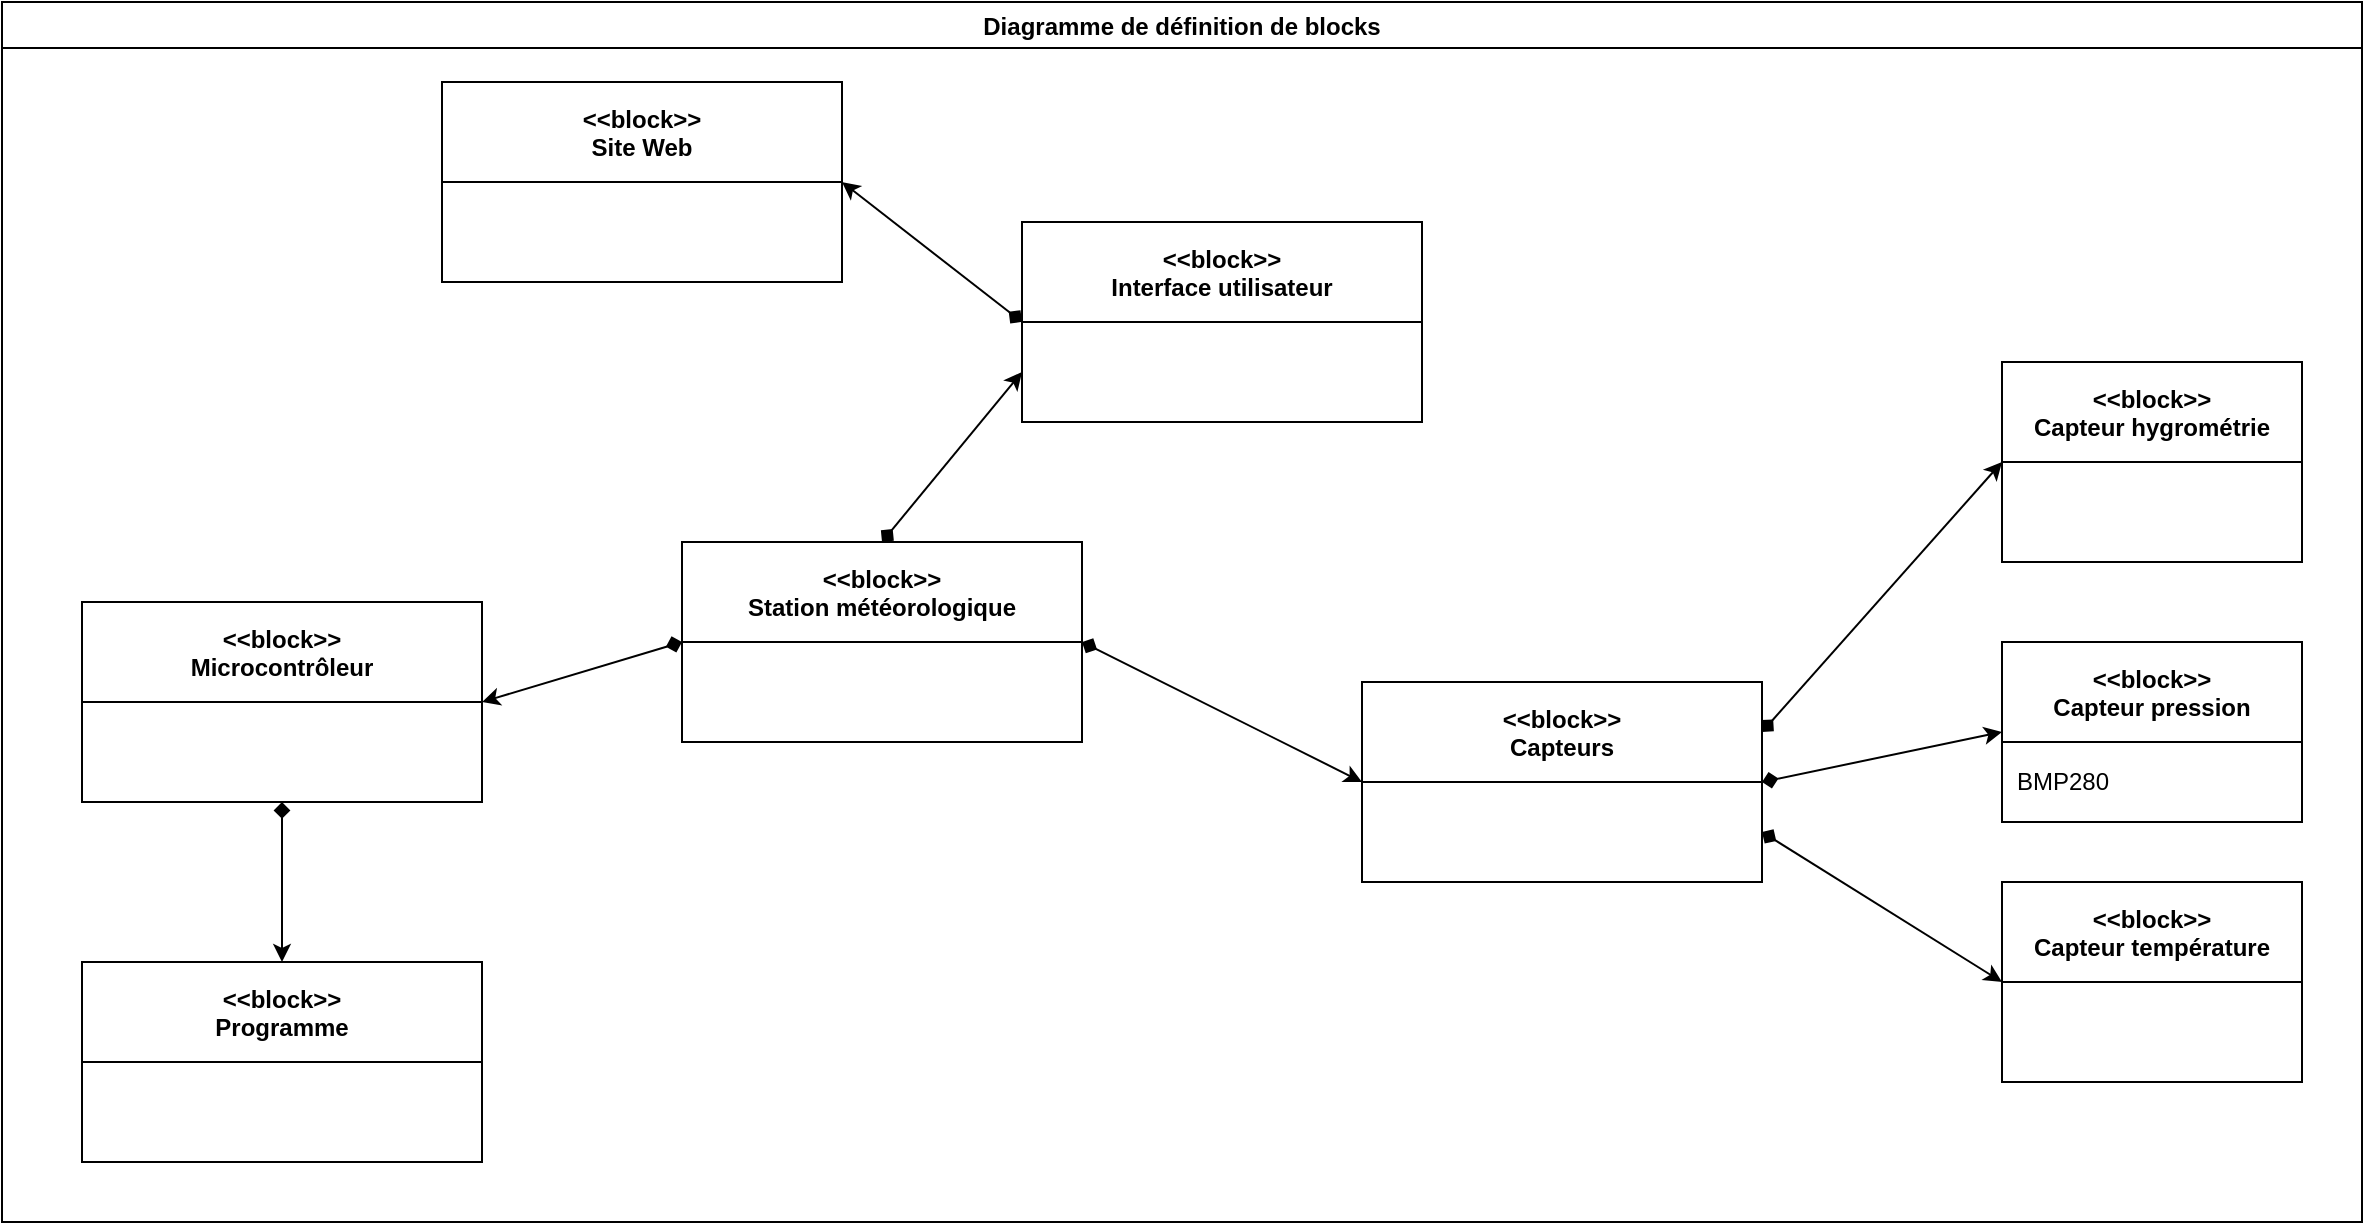 <mxfile version="16.6.5" type="github">
  <diagram id="UxWPR8Q1dh1jyQt8T_NS" name="Page-1">
    <mxGraphModel dx="1182" dy="764" grid="1" gridSize="10" guides="1" tooltips="1" connect="1" arrows="1" fold="1" page="1" pageScale="1" pageWidth="827" pageHeight="1169" math="0" shadow="0">
      <root>
        <mxCell id="0" />
        <mxCell id="1" parent="0" />
        <mxCell id="gLSforLf6Kqvrdox4JSZ-14" style="rounded=0;orthogonalLoop=1;jettySize=auto;html=1;exitX=0.5;exitY=0;exitDx=0;exitDy=0;entryX=0;entryY=0.75;entryDx=0;entryDy=0;startArrow=diamond;startFill=1;" edge="1" parent="1" source="gLSforLf6Kqvrdox4JSZ-5" target="gLSforLf6Kqvrdox4JSZ-6">
          <mxGeometry relative="1" as="geometry" />
        </mxCell>
        <mxCell id="gLSforLf6Kqvrdox4JSZ-16" style="edgeStyle=none;rounded=0;orthogonalLoop=1;jettySize=auto;html=1;exitX=1;exitY=0.5;exitDx=0;exitDy=0;entryX=0;entryY=0.5;entryDx=0;entryDy=0;startArrow=diamond;startFill=1;" edge="1" parent="1" source="gLSforLf6Kqvrdox4JSZ-5" target="gLSforLf6Kqvrdox4JSZ-8">
          <mxGeometry relative="1" as="geometry" />
        </mxCell>
        <mxCell id="gLSforLf6Kqvrdox4JSZ-20" style="edgeStyle=none;rounded=0;orthogonalLoop=1;jettySize=auto;html=1;exitX=0;exitY=0.5;exitDx=0;exitDy=0;entryX=1;entryY=0.5;entryDx=0;entryDy=0;startArrow=diamond;startFill=1;" edge="1" parent="1" source="gLSforLf6Kqvrdox4JSZ-5" target="gLSforLf6Kqvrdox4JSZ-12">
          <mxGeometry relative="1" as="geometry" />
        </mxCell>
        <mxCell id="gLSforLf6Kqvrdox4JSZ-5" value="&lt;&lt;block&gt;&gt;&#xa;Station météorologique" style="swimlane;startSize=50;" vertex="1" parent="1">
          <mxGeometry x="350" y="270" width="200" height="100" as="geometry" />
        </mxCell>
        <mxCell id="gLSforLf6Kqvrdox4JSZ-15" style="edgeStyle=none;rounded=0;orthogonalLoop=1;jettySize=auto;html=1;exitX=0;exitY=0.5;exitDx=0;exitDy=0;entryX=1;entryY=0.5;entryDx=0;entryDy=0;startArrow=diamond;startFill=1;" edge="1" parent="1" source="gLSforLf6Kqvrdox4JSZ-6" target="gLSforLf6Kqvrdox4JSZ-7">
          <mxGeometry relative="1" as="geometry" />
        </mxCell>
        <mxCell id="gLSforLf6Kqvrdox4JSZ-6" value="&lt;&lt;block&gt;&gt;&#xa;Interface utilisateur" style="swimlane;startSize=50;" vertex="1" parent="1">
          <mxGeometry x="520" y="110" width="200" height="100" as="geometry" />
        </mxCell>
        <mxCell id="gLSforLf6Kqvrdox4JSZ-7" value="&lt;&lt;block&gt;&gt;&#xa;Site Web" style="swimlane;startSize=50;" vertex="1" parent="1">
          <mxGeometry x="230" y="40" width="200" height="100" as="geometry" />
        </mxCell>
        <mxCell id="gLSforLf6Kqvrdox4JSZ-17" style="edgeStyle=none;rounded=0;orthogonalLoop=1;jettySize=auto;html=1;exitX=1;exitY=0.25;exitDx=0;exitDy=0;entryX=0;entryY=0.5;entryDx=0;entryDy=0;startArrow=diamond;startFill=1;" edge="1" parent="1" source="gLSforLf6Kqvrdox4JSZ-8" target="gLSforLf6Kqvrdox4JSZ-11">
          <mxGeometry relative="1" as="geometry" />
        </mxCell>
        <mxCell id="gLSforLf6Kqvrdox4JSZ-18" style="edgeStyle=none;rounded=0;orthogonalLoop=1;jettySize=auto;html=1;exitX=1;exitY=0.5;exitDx=0;exitDy=0;entryX=0;entryY=0.5;entryDx=0;entryDy=0;startArrow=diamond;startFill=1;" edge="1" parent="1" source="gLSforLf6Kqvrdox4JSZ-8" target="gLSforLf6Kqvrdox4JSZ-10">
          <mxGeometry relative="1" as="geometry" />
        </mxCell>
        <mxCell id="gLSforLf6Kqvrdox4JSZ-19" style="edgeStyle=none;rounded=0;orthogonalLoop=1;jettySize=auto;html=1;exitX=1;exitY=0.75;exitDx=0;exitDy=0;startArrow=diamond;startFill=1;entryX=0;entryY=0.5;entryDx=0;entryDy=0;" edge="1" parent="1" source="gLSforLf6Kqvrdox4JSZ-8" target="gLSforLf6Kqvrdox4JSZ-9">
          <mxGeometry relative="1" as="geometry">
            <mxPoint x="1010" y="520" as="targetPoint" />
          </mxGeometry>
        </mxCell>
        <mxCell id="gLSforLf6Kqvrdox4JSZ-8" value="&lt;&lt;block&gt;&gt;&#xa;Capteurs" style="swimlane;startSize=50;" vertex="1" parent="1">
          <mxGeometry x="690" y="340" width="200" height="100" as="geometry" />
        </mxCell>
        <mxCell id="gLSforLf6Kqvrdox4JSZ-9" value="&lt;&lt;block&gt;&gt;&#xa;Capteur température" style="swimlane;startSize=50;" vertex="1" parent="1">
          <mxGeometry x="1010" y="440" width="150" height="100" as="geometry" />
        </mxCell>
        <mxCell id="gLSforLf6Kqvrdox4JSZ-10" value="&lt;&lt;block&gt;&gt;&#xa;Capteur pression" style="swimlane;startSize=50;" vertex="1" parent="1">
          <mxGeometry x="1010" y="320" width="150" height="90" as="geometry" />
        </mxCell>
        <mxCell id="gLSforLf6Kqvrdox4JSZ-22" value="BMP280" style="text;html=1;align=center;verticalAlign=middle;resizable=0;points=[];autosize=1;strokeColor=none;fillColor=none;" vertex="1" parent="gLSforLf6Kqvrdox4JSZ-10">
          <mxGeometry y="60" width="60" height="20" as="geometry" />
        </mxCell>
        <mxCell id="gLSforLf6Kqvrdox4JSZ-11" value="&lt;&lt;block&gt;&gt;&#xa;Capteur hygrométrie" style="swimlane;startSize=50;" vertex="1" parent="1">
          <mxGeometry x="1010" y="180" width="150" height="100" as="geometry" />
        </mxCell>
        <mxCell id="gLSforLf6Kqvrdox4JSZ-21" style="edgeStyle=none;rounded=0;orthogonalLoop=1;jettySize=auto;html=1;exitX=0.5;exitY=1;exitDx=0;exitDy=0;entryX=0.5;entryY=0;entryDx=0;entryDy=0;startArrow=diamond;startFill=1;" edge="1" parent="1" source="gLSforLf6Kqvrdox4JSZ-12" target="gLSforLf6Kqvrdox4JSZ-13">
          <mxGeometry relative="1" as="geometry" />
        </mxCell>
        <mxCell id="gLSforLf6Kqvrdox4JSZ-12" value="&lt;&lt;block&gt;&gt;&#xa;Microcontrôleur" style="swimlane;startSize=50;" vertex="1" parent="1">
          <mxGeometry x="50" y="300" width="200" height="100" as="geometry" />
        </mxCell>
        <mxCell id="gLSforLf6Kqvrdox4JSZ-13" value="&lt;&lt;block&gt;&gt;&#xa;Programme" style="swimlane;startSize=50;" vertex="1" parent="1">
          <mxGeometry x="50" y="480" width="200" height="100" as="geometry" />
        </mxCell>
        <mxCell id="gLSforLf6Kqvrdox4JSZ-25" value="Diagramme de définition de blocks" style="swimlane;startSize=23;" vertex="1" parent="1">
          <mxGeometry x="10" width="1180" height="610" as="geometry" />
        </mxCell>
      </root>
    </mxGraphModel>
  </diagram>
</mxfile>
